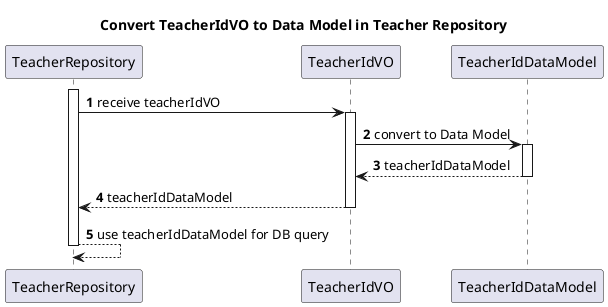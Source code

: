 @startuml
title Convert TeacherIdVO to Data Model in Teacher Repository
autonumber

participant TeacherRepository as TRepo
participant TeacherIdVO
participant TeacherIdDataModel

activate TRepo
TRepo -> TeacherIdVO : receive teacherIdVO
activate TeacherIdVO
TeacherIdVO -> TeacherIdDataModel : convert to Data Model
activate TeacherIdDataModel
TeacherIdDataModel --> TeacherIdVO : teacherIdDataModel
deactivate TeacherIdDataModel
TeacherIdVO --> TRepo : teacherIdDataModel
deactivate TeacherIdVO
TRepo --> TRepo : use teacherIdDataModel for DB query
deactivate TRepo
@enduml

